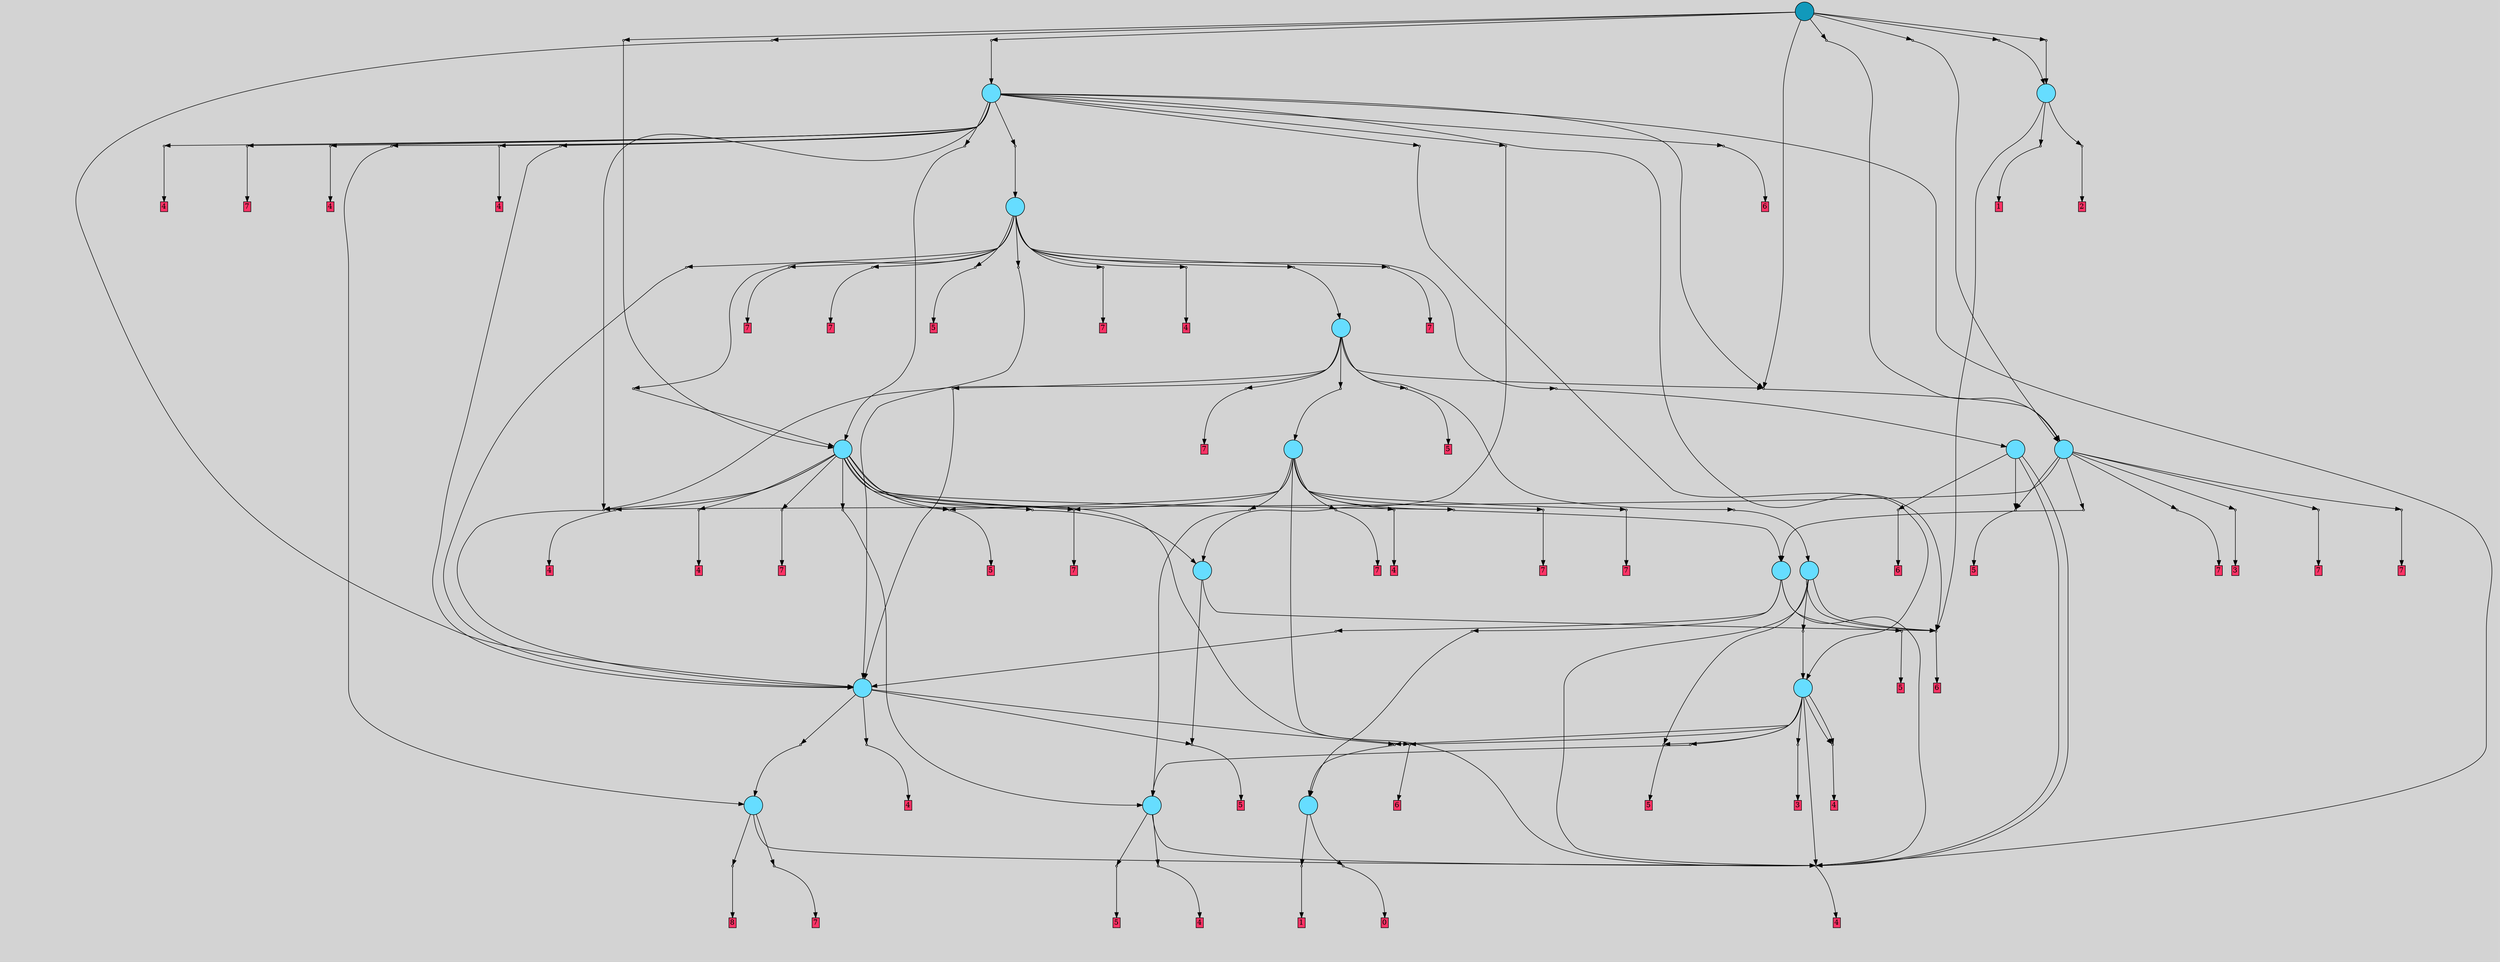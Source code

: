 // File exported with GEGELATI v1.3.1
// On the 2024-04-09 01:37:55
// With the File::TPGGraphDotExporter
digraph{
	graph[pad = "0.212, 0.055" bgcolor = lightgray]
	node[shape=circle style = filled label = ""]
		T0 [fillcolor="#66ddff"]
		T1 [fillcolor="#66ddff"]
		T5 [fillcolor="#66ddff"]
		T7 [fillcolor="#66ddff"]
		T9 [fillcolor="#66ddff"]
		T29 [fillcolor="#66ddff"]
		T44 [fillcolor="#66ddff"]
		T60 [fillcolor="#66ddff"]
		T63 [fillcolor="#66ddff"]
		T110 [fillcolor="#66ddff"]
		T139 [fillcolor="#66ddff"]
		T199 [fillcolor="#66ddff"]
		T216 [fillcolor="#66ddff"]
		T342 [fillcolor="#66ddff"]
		T498 [fillcolor="#66ddff"]
		T604 [fillcolor="#66ddff"]
		T876 [fillcolor="#1199bb"]
		P19604 [fillcolor="#cccccc" shape=point] //
		I19604 [shape=box style=invis label="5|1&3|4#0|1&#92;n1|3&1|0#0|6&#92;n0|4&4|6#3|7&#92;n2|5&4|2#0|6&#92;n5|6&2|6#0|0&#92;n6|6&1|3#0|4&#92;n4|3&3|6#3|3&#92;n2|1&0|3#0|5&#92;n6|0&2|5#0|1&#92;n"]
		P19604 -> I19604[style=invis]
		A8483 [fillcolor="#ff3366" shape=box margin=0.03 width=0 height=0 label="0"]
		T0 -> P19604 -> A8483
		P19605 [fillcolor="#cccccc" shape=point] //
		I19605 [shape=box style=invis label="1|2&1|0#2|1&#92;n0|1&3|7#4|0&#92;n3|4&4|4#3|3&#92;n4|6&0|0#3|5&#92;n2|0&3|1#2|7&#92;n7|0&1|3#0|6&#92;n7|6&0|4#0|6&#92;n5|1&2|0#0|5&#92;n"]
		P19605 -> I19605[style=invis]
		A8484 [fillcolor="#ff3366" shape=box margin=0.03 width=0 height=0 label="1"]
		T0 -> P19605 -> A8484
		P19606 [fillcolor="#cccccc" shape=point] //
		I19606 [shape=box style=invis label="5|7&0|0#3|0&#92;n7|0&1|7#3|0&#92;n"]
		P19606 -> I19606[style=invis]
		A8485 [fillcolor="#ff3366" shape=box margin=0.03 width=0 height=0 label="1"]
		T1 -> P19606 -> A8485
		P19607 [fillcolor="#cccccc" shape=point] //
		I19607 [shape=box style=invis label="7|0&2|7#0|0&#92;n7|4&2|1#0|3&#92;n3|7&2|4#0|1&#92;n7|4&2|1#2|2&#92;n5|7&3|0#3|4&#92;n"]
		P19607 -> I19607[style=invis]
		A8486 [fillcolor="#ff3366" shape=box margin=0.03 width=0 height=0 label="2"]
		T1 -> P19607 -> A8486
		P19608 [fillcolor="#cccccc" shape=point] //
		I19608 [shape=box style=invis label="6|4&0|4#1|3&#92;n1|2&0|3#3|6&#92;n5|4&2|5#4|3&#92;n"]
		P19608 -> I19608[style=invis]
		A8487 [fillcolor="#ff3366" shape=box margin=0.03 width=0 height=0 label="5"]
		T5 -> P19608 -> A8487
		P19609 [fillcolor="#cccccc" shape=point] //
		I19609 [shape=box style=invis label="4|4&1|4#4|4&#92;n2|2&0|6#2|2&#92;n4|3&3|6#1|7&#92;n7|6&4|0#1|7&#92;n"]
		P19609 -> I19609[style=invis]
		A8488 [fillcolor="#ff3366" shape=box margin=0.03 width=0 height=0 label="6"]
		T5 -> P19609 -> A8488
		P19610 [fillcolor="#cccccc" shape=point] //
		I19610 [shape=box style=invis label="1|1&1|1#2|4&#92;n3|3&4|3#2|5&#92;n7|4&1|4#2|5&#92;n5|1&3|1#0|0&#92;n6|0&3|3#3|4&#92;n1|0&0|2#1|4&#92;n6|1&0|7#4|3&#92;n5|2&0|5#1|3&#92;n3|4&0|7#3|0&#92;n"]
		P19610 -> I19610[style=invis]
		A8489 [fillcolor="#ff3366" shape=box margin=0.03 width=0 height=0 label="7"]
		T7 -> P19610 -> A8489
		P19611 [fillcolor="#cccccc" shape=point] //
		I19611 [shape=box style=invis label="0|2&4|7#4|4&#92;n7|4&4|5#3|7&#92;n5|1&1|4#3|1&#92;n3|6&3|3#3|0&#92;n0|7&3|2#1|0&#92;n7|7&1|1#0|1&#92;n4|4&1|2#3|7&#92;n3|0&2|5#4|6&#92;n"]
		P19611 -> I19611[style=invis]
		A8490 [fillcolor="#ff3366" shape=box margin=0.03 width=0 height=0 label="8"]
		T7 -> P19611 -> A8490
		T1 -> P19609
		P19612 [fillcolor="#cccccc" shape=point] //
		I19612 [shape=box style=invis label="6|5&4|6#3|3&#92;n6|3&0|7#0|4&#92;n6|1&0|7#4|4&#92;n0|6&1|1#2|4&#92;n2|5&0|2#1|2&#92;n3|3&2|4#0|1&#92;n"]
		P19612 -> I19612[style=invis]
		A8491 [fillcolor="#ff3366" shape=box margin=0.03 width=0 height=0 label="4"]
		T7 -> P19612 -> A8491
		T9 -> P19612
		P19613 [fillcolor="#cccccc" shape=point] //
		I19613 [shape=box style=invis label="4|6&1|0#2|7&#92;n2|3&2|0#0|3&#92;n6|0&4|1#1|5&#92;n5|4&4|7#0|2&#92;n3|3&1|4#3|1&#92;n5|0&4|1#1|1&#92;n4|4&2|2#0|0&#92;n1|0&3|4#1|1&#92;n"]
		P19613 -> I19613[style=invis]
		A8492 [fillcolor="#ff3366" shape=box margin=0.03 width=0 height=0 label="5"]
		T9 -> P19613 -> A8492
		P19614 [fillcolor="#cccccc" shape=point] //
		I19614 [shape=box style=invis label="6|1&0|7#4|4&#92;n6|5&4|6#3|3&#92;n0|6&1|1#2|0&#92;n2|5&0|2#1|2&#92;n3|3&2|4#0|1&#92;n"]
		P19614 -> I19614[style=invis]
		A8493 [fillcolor="#ff3366" shape=box margin=0.03 width=0 height=0 label="4"]
		T9 -> P19614 -> A8493
		P19615 [fillcolor="#cccccc" shape=point] //
		I19615 [shape=box style=invis label="1|5&0|2#1|2&#92;n6|5&4|6#1|3&#92;n0|6&4|1#4|4&#92;n0|0&0|4#1|6&#92;n2|3&2|4#0|0&#92;n"]
		P19615 -> I19615[style=invis]
		T29 -> P19615 -> T0
		P19616 [fillcolor="#cccccc" shape=point] //
		I19616 [shape=box style=invis label="3|3&1|4#3|1&#92;n4|5&1|1#2|6&#92;n2|3&2|0#0|3&#92;n5|4&4|7#0|2&#92;n5|0&4|1#1|1&#92;n4|6&0|0#2|7&#92;n6|0&4|1#1|5&#92;n0|4&3|1#0|3&#92;n4|2&2|2#0|0&#92;n1|0&3|4#1|1&#92;n"]
		P19616 -> I19616[style=invis]
		T29 -> P19616 -> T7
		T29 -> P19608
		P19617 [fillcolor="#cccccc" shape=point] //
		I19617 [shape=box style=invis label="3|3&2|4#0|1&#92;n6|3&0|6#0|4&#92;n6|1&0|7#4|4&#92;n0|6&1|1#2|4&#92;n6|5&4|6#3|3&#92;n4|3&1|6#2|0&#92;n"]
		P19617 -> I19617[style=invis]
		A8494 [fillcolor="#ff3366" shape=box margin=0.03 width=0 height=0 label="4"]
		T29 -> P19617 -> A8494
		T44 -> P19612
		P19618 [fillcolor="#cccccc" shape=point] //
		I19618 [shape=box style=invis label="0|5&0|3#0|0&#92;n1|0&3|2#0|3&#92;n3|4&0|4#1|3&#92;n7|1&3|0#1|1&#92;n"]
		P19618 -> I19618[style=invis]
		A8495 [fillcolor="#ff3366" shape=box margin=0.03 width=0 height=0 label="5"]
		T44 -> P19618 -> A8495
		P19619 [fillcolor="#cccccc" shape=point] //
		I19619 [shape=box style=invis label="6|1&0|5#0|5&#92;n3|0&0|1#4|3&#92;n"]
		P19619 -> I19619[style=invis]
		A8496 [fillcolor="#ff3366" shape=box margin=0.03 width=0 height=0 label="6"]
		T44 -> P19619 -> A8496
		T44 -> P19612
		P19620 [fillcolor="#cccccc" shape=point] //
		I19620 [shape=box style=invis label="3|6&2|4#4|0&#92;n5|5&2|7#3|3&#92;n4|6&1|5#1|2&#92;n6|7&4|4#2|5&#92;n6|3&1|2#2|6&#92;n6|0&1|1#1|3&#92;n0|7&4|3#4|4&#92;n"]
		P19620 -> I19620[style=invis]
		T60 -> P19620 -> T29
		P19621 [fillcolor="#cccccc" shape=point] //
		I19621 [shape=box style=invis label="3|3&1|4#3|1&#92;n2|3&2|0#0|3&#92;n6|0&4|1#1|5&#92;n5|4&4|7#0|2&#92;n4|6&1|0#2|7&#92;n5|0&4|1#1|1&#92;n4|2&2|2#0|0&#92;n1|0&3|4#1|1&#92;n2|6&1|3#4|0&#92;n"]
		P19621 -> I19621[style=invis]
		A8497 [fillcolor="#ff3366" shape=box margin=0.03 width=0 height=0 label="5"]
		T60 -> P19621 -> A8497
		T60 -> P19612
		P19622 [fillcolor="#cccccc" shape=point] //
		I19622 [shape=box style=invis label="5|4&0|0#3|5&#92;n3|5&1|6#0|2&#92;n6|2&0|5#4|0&#92;n2|6&2|4#3|3&#92;n4|1&3|6#1|2&#92;n2|4&3|5#0|6&#92;n3|2&2|4#0|5&#92;n3|1&2|4#2|4&#92;n"]
		P19622 -> I19622[style=invis]
		T60 -> P19622 -> T0
		T63 -> P19612
		P19623 [fillcolor="#cccccc" shape=point] //
		I19623 [shape=box style=invis label="1|0&3|4#1|1&#92;n2|3&2|0#0|3&#92;n6|0&4|1#1|5&#92;n5|4&4|7#0|2&#92;n4|6&1|0#2|7&#92;n5|0&4|1#1|1&#92;n3|4&3|5#1|1&#92;n4|2&2|1#0|0&#92;n3|3&1|4#3|1&#92;n2|6&1|3#4|0&#92;n"]
		P19623 -> I19623[style=invis]
		A8498 [fillcolor="#ff3366" shape=box margin=0.03 width=0 height=0 label="5"]
		T63 -> P19623 -> A8498
		P19624 [fillcolor="#cccccc" shape=point] //
		I19624 [shape=box style=invis label="5|4&0|5#4|6&#92;n0|3&1|1#2|6&#92;n"]
		P19624 -> I19624[style=invis]
		A8499 [fillcolor="#ff3366" shape=box margin=0.03 width=0 height=0 label="6"]
		T63 -> P19624 -> A8499
		P19625 [fillcolor="#cccccc" shape=point] //
		I19625 [shape=box style=invis label="3|5&1|6#0|2&#92;n6|2&0|5#4|0&#92;n2|6&2|4#3|3&#92;n5|4&0|0#3|6&#92;n1|5&2|2#0|7&#92;n2|4&3|5#0|6&#92;n3|2&2|4#0|5&#92;n3|1&2|4#2|4&#92;n"]
		P19625 -> I19625[style=invis]
		A8500 [fillcolor="#ff3366" shape=box margin=0.03 width=0 height=0 label="4"]
		T63 -> P19625 -> A8500
		P19626 [fillcolor="#cccccc" shape=point] //
		I19626 [shape=box style=invis label="5|1&1|0#3|6&#92;n0|0&3|7#2|3&#92;n"]
		P19626 -> I19626[style=invis]
		A8501 [fillcolor="#ff3366" shape=box margin=0.03 width=0 height=0 label="3"]
		T63 -> P19626 -> A8501
		T63 -> P19615
		P19627 [fillcolor="#cccccc" shape=point] //
		I19627 [shape=box style=invis label="4|0&4|1#1|5&#92;n2|3&2|0#0|3&#92;n3|3&1|4#3|1&#92;n5|4&4|7#0|2&#92;n4|2&2|2#1|0&#92;n2|6&1|3#4|0&#92;n1|0&3|4#1|1&#92;n5|0&4|1#1|1&#92;n"]
		P19627 -> I19627[style=invis]
		T63 -> P19627 -> T9
		T63 -> P19625
		T110 -> P19609
		P19628 [fillcolor="#cccccc" shape=point] //
		I19628 [shape=box style=invis label="3|4&0|4#1|3&#92;n3|4&1|7#3|1&#92;n1|0&3|2#0|3&#92;n3|4&4|2#0|7&#92;n0|5&0|3#2|0&#92;n7|1&3|0#1|2&#92;n"]
		P19628 -> I19628[style=invis]
		T110 -> P19628 -> T63
		T110 -> P19612
		T110 -> P19623
		T110 -> P19609
		P19629 [fillcolor="#cccccc" shape=point] //
		I19629 [shape=box style=invis label="1|0&3|2#0|3&#92;n0|5&0|3#3|0&#92;n2|2&0|3#2|3&#92;n3|4&0|4#1|3&#92;n"]
		P19629 -> I19629[style=invis]
		A8502 [fillcolor="#ff3366" shape=box margin=0.03 width=0 height=0 label="5"]
		T139 -> P19629 -> A8502
		P19630 [fillcolor="#cccccc" shape=point] //
		I19630 [shape=box style=invis label="1|1&1|1#2|4&#92;n1|6&3|3#4|3&#92;n6|0&3|3#3|4&#92;n3|3&4|3#2|5&#92;n7|4&1|4#2|5&#92;n2|2&3|7#1|5&#92;n1|0&0|2#1|4&#92;n6|1&0|7#4|3&#92;n5|2&0|5#1|3&#92;n"]
		P19630 -> I19630[style=invis]
		A8503 [fillcolor="#ff3366" shape=box margin=0.03 width=0 height=0 label="7"]
		T139 -> P19630 -> A8503
		P19631 [fillcolor="#cccccc" shape=point] //
		I19631 [shape=box style=invis label="1|1&1|1#2|4&#92;n3|4&0|7#3|0&#92;n3|3&4|3#2|5&#92;n7|4&1|4#2|5&#92;n5|1&3|1#0|0&#92;n2|0&3|3#3|4&#92;n1|0&0|2#3|4&#92;n6|1&0|7#4|3&#92;n5|2&0|5#1|3&#92;n6|4&2|4#1|4&#92;n"]
		P19631 -> I19631[style=invis]
		A8504 [fillcolor="#ff3366" shape=box margin=0.03 width=0 height=0 label="7"]
		T139 -> P19631 -> A8504
		P19632 [fillcolor="#cccccc" shape=point] //
		I19632 [shape=box style=invis label="6|3&3|7#0|4&#92;n6|5&4|6#3|3&#92;n6|1&0|7#4|4&#92;n0|6&1|1#2|4&#92;n3|0&3|4#4|7&#92;n2|5&0|2#1|2&#92;n3|3&2|4#0|1&#92;n"]
		P19632 -> I19632[style=invis]
		A8505 [fillcolor="#ff3366" shape=box margin=0.03 width=0 height=0 label="4"]
		T139 -> P19632 -> A8505
		P19633 [fillcolor="#cccccc" shape=point] //
		I19633 [shape=box style=invis label="1|1&1|1#2|4&#92;n7|4&1|4#2|5&#92;n5|2&0|5#1|3&#92;n6|1&0|7#4|3&#92;n1|0&0|2#1|4&#92;n5|1&3|1#0|0&#92;n3|4&0|7#4|0&#92;n"]
		P19633 -> I19633[style=invis]
		A8506 [fillcolor="#ff3366" shape=box margin=0.03 width=0 height=0 label="7"]
		T139 -> P19633 -> A8506
		P19634 [fillcolor="#cccccc" shape=point] //
		I19634 [shape=box style=invis label="0|4&0|0#4|1&#92;n4|2&2|7#4|6&#92;n1|4&0|5#3|4&#92;n2|7&3|4#2|7&#92;n5|0&2|4#2|3&#92;n3|4&0|1#1|0&#92;n"]
		P19634 -> I19634[style=invis]
		T139 -> P19634 -> T9
		P19635 [fillcolor="#cccccc" shape=point] //
		I19635 [shape=box style=invis label="3|6&2|7#0|5&#92;n7|4&0|5#4|6&#92;n5|4&2|4#0|7&#92;n6|4&4|2#0|2&#92;n5|3&4|4#1|0&#92;n0|3&3|1#2|4&#92;n0|0&3|0#3|7&#92;n"]
		P19635 -> I19635[style=invis]
		T139 -> P19635 -> T60
		P19636 [fillcolor="#cccccc" shape=point] //
		I19636 [shape=box style=invis label="6|4&2|4#1|4&#92;n1|1&1|1#2|4&#92;n3|3&0|3#2|5&#92;n7|4&1|4#2|5&#92;n5|1&3|1#0|0&#92;n1|0&0|2#3|4&#92;n6|1&0|7#4|3&#92;n5|2&0|5#1|3&#92;n3|4&0|7#3|0&#92;n"]
		P19636 -> I19636[style=invis]
		A8507 [fillcolor="#ff3366" shape=box margin=0.03 width=0 height=0 label="7"]
		T139 -> P19636 -> A8507
		T139 -> P19612
		T199 -> P19631
		P19637 [fillcolor="#cccccc" shape=point] //
		I19637 [shape=box style=invis label="6|3&3|7#0|4&#92;n3|3&2|4#0|1&#92;n6|1&0|7#4|4&#92;n0|6&1|1#2|4&#92;n3|0&1|4#4|7&#92;n2|5&0|2#1|2&#92;n6|5&4|6#3|3&#92;n"]
		P19637 -> I19637[style=invis]
		A8508 [fillcolor="#ff3366" shape=box margin=0.03 width=0 height=0 label="4"]
		T199 -> P19637 -> A8508
		P19638 [fillcolor="#cccccc" shape=point] //
		I19638 [shape=box style=invis label="5|2&4|3#1|2&#92;n1|4&0|2#3|4&#92;n2|7&3|4#2|7&#92;n1|4&0|3#1|1&#92;n5|0&2|2#2|3&#92;n4|2&2|7#4|6&#92;n"]
		P19638 -> I19638[style=invis]
		T199 -> P19638 -> T9
		P19639 [fillcolor="#cccccc" shape=point] //
		I19639 [shape=box style=invis label="3|6&2|7#0|5&#92;n5|3&4|4#1|0&#92;n5|4&2|4#0|7&#92;n6|4&2|2#0|2&#92;n7|4&0|5#4|6&#92;n0|3&3|1#2|4&#92;n0|0&3|0#3|7&#92;n"]
		P19639 -> I19639[style=invis]
		T199 -> P19639 -> T5
		T199 -> P19624
		T199 -> P19629
		T199 -> P19629
		P19640 [fillcolor="#cccccc" shape=point] //
		I19640 [shape=box style=invis label="1|1&2|6#2|6&#92;n4|0&3|7#4|4&#92;n1|6&3|4#3|1&#92;n0|6&4|1#2|0&#92;n"]
		P19640 -> I19640[style=invis]
		T199 -> P19640 -> T29
		P19641 [fillcolor="#cccccc" shape=point] //
		I19641 [shape=box style=invis label="7|4&2|4#2|5&#92;n1|1&1|1#2|4&#92;n6|1&0|7#4|3&#92;n4|0&4|1#4|1&#92;n3|4&0|7#3|0&#92;n1|0&0|2#1|4&#92;n1|0&3|3#3|4&#92;n5|2&0|5#1|3&#92;n0|6&3|2#4|2&#92;n5|1&3|1#0|0&#92;n"]
		P19641 -> I19641[style=invis]
		A8509 [fillcolor="#ff3366" shape=box margin=0.03 width=0 height=0 label="7"]
		T199 -> P19641 -> A8509
		T199 -> P19631
		P19642 [fillcolor="#cccccc" shape=point] //
		I19642 [shape=box style=invis label="3|3&2|4#0|1&#92;n6|3&0|6#0|4&#92;n6|1&0|7#4|4&#92;n2|3&0|3#2|2&#92;n0|6&1|1#2|4&#92;n6|5&4|6#3|3&#92;n"]
		P19642 -> I19642[style=invis]
		A8510 [fillcolor="#ff3366" shape=box margin=0.03 width=0 height=0 label="4"]
		T199 -> P19642 -> A8510
		T199 -> P19635
		P19643 [fillcolor="#cccccc" shape=point] //
		I19643 [shape=box style=invis label="4|4&3|7#2|7&#92;n6|0&3|2#0|6&#92;n"]
		P19643 -> I19643[style=invis]
		A8511 [fillcolor="#ff3366" shape=box margin=0.03 width=0 height=0 label="3"]
		T216 -> P19643 -> A8511
		T216 -> P19640
		P19644 [fillcolor="#cccccc" shape=point] //
		I19644 [shape=box style=invis label="5|2&0|5#1|3&#92;n1|0&0|4#1|4&#92;n7|4&1|4#2|5&#92;n6|0&3|4#3|4&#92;n3|3&4|3#2|5&#92;n6|1&0|7#4|3&#92;n1|1&1|1#2|4&#92;n3|4&0|7#3|0&#92;n"]
		P19644 -> I19644[style=invis]
		A8512 [fillcolor="#ff3366" shape=box margin=0.03 width=0 height=0 label="7"]
		T216 -> P19644 -> A8512
		T216 -> P19618
		P19645 [fillcolor="#cccccc" shape=point] //
		I19645 [shape=box style=invis label="1|1&1|1#2|4&#92;n6|4&2|4#1|4&#92;n7|4&1|4#2|5&#92;n5|1&3|1#0|0&#92;n6|0&3|3#3|4&#92;n1|0&0|2#3|4&#92;n0|4&2|5#4|4&#92;n6|1&0|7#4|3&#92;n5|2&0|5#1|3&#92;n3|4&0|7#3|0&#92;n"]
		P19645 -> I19645[style=invis]
		A8513 [fillcolor="#ff3366" shape=box margin=0.03 width=0 height=0 label="7"]
		T216 -> P19645 -> A8513
		P19646 [fillcolor="#cccccc" shape=point] //
		I19646 [shape=box style=invis label="3|6&2|7#0|5&#92;n0|0&3|0#3|7&#92;n6|1&1|3#0|3&#92;n0|3&3|1#2|4&#92;n6|4&4|6#0|2&#92;n5|1&4|4#1|0&#92;n5|4&2|4#0|7&#92;n"]
		P19646 -> I19646[style=invis]
		T216 -> P19646 -> T60
		P19647 [fillcolor="#cccccc" shape=point] //
		I19647 [shape=box style=invis label="1|1&1|1#2|4&#92;n3|3&0|3#2|5&#92;n7|4&1|4#2|5&#92;n1|0&0|2#3|1&#92;n6|1&0|5#2|0&#92;n5|1&3|1#0|0&#92;n6|1&0|7#4|3&#92;n5|2&0|5#1|3&#92;n3|4&0|7#3|0&#92;n"]
		P19647 -> I19647[style=invis]
		A8514 [fillcolor="#ff3366" shape=box margin=0.03 width=0 height=0 label="7"]
		T216 -> P19647 -> A8514
		P19648 [fillcolor="#cccccc" shape=point] //
		I19648 [shape=box style=invis label="5|7&4|0#0|5&#92;n3|0&4|0#1|0&#92;n1|3&0|5#1|3&#92;n"]
		P19648 -> I19648[style=invis]
		T342 -> P19648 -> T139
		P19649 [fillcolor="#cccccc" shape=point] //
		I19649 [shape=box style=invis label="7|4&1|4#2|5&#92;n3|4&0|7#3|0&#92;n3|3&4|3#2|5&#92;n1|1&1|0#2|4&#92;n5|1&3|1#0|0&#92;n2|0&3|3#3|4&#92;n1|0&0|2#3|4&#92;n6|0&3|4#3|2&#92;n6|1&0|7#4|3&#92;n5|2&0|5#1|3&#92;n"]
		P19649 -> I19649[style=invis]
		T342 -> P19649 -> T216
		P19650 [fillcolor="#cccccc" shape=point] //
		I19650 [shape=box style=invis label="5|3&2|4#4|2&#92;n1|2&0|1#3|6&#92;n1|0&3|5#0|3&#92;n5|4&2|5#4|1&#92;n"]
		P19650 -> I19650[style=invis]
		A8515 [fillcolor="#ff3366" shape=box margin=0.03 width=0 height=0 label="5"]
		T342 -> P19650 -> A8515
		P19651 [fillcolor="#cccccc" shape=point] //
		I19651 [shape=box style=invis label="1|0&1|7#2|1&#92;n2|1&1|6#2|7&#92;n2|3&3|1#1|7&#92;n0|2&1|3#0|4&#92;n3|5&3|5#3|5&#92;n7|4&3|7#1|1&#92;n5|0&3|3#3|7&#92;n6|6&0|1#3|1&#92;n"]
		P19651 -> I19651[style=invis]
		T342 -> P19651 -> T29
		P19652 [fillcolor="#cccccc" shape=point] //
		I19652 [shape=box style=invis label="7|0&1|7#2|6&#92;n0|4&1|1#4|6&#92;n7|7&1|2#1|7&#92;n0|7&2|5#0|0&#92;n0|3&0|5#0|1&#92;n6|4&4|3#2|1&#92;n4|5&2|3#0|2&#92;n7|0&4|3#1|2&#92;n2|1&2|5#3|2&#92;n6|6&0|7#3|4&#92;n"]
		P19652 -> I19652[style=invis]
		T342 -> P19652 -> T110
		T342 -> P19640
		P19653 [fillcolor="#cccccc" shape=point] //
		I19653 [shape=box style=invis label="5|2&0|5#1|3&#92;n3|3&0|4#2|5&#92;n7|4&1|4#2|5&#92;n1|0&0|2#3|1&#92;n6|1&0|5#2|0&#92;n5|1&3|1#0|0&#92;n6|1&0|7#4|3&#92;n1|1&1|1#2|4&#92;n3|4&0|7#3|0&#92;n"]
		P19653 -> I19653[style=invis]
		A8516 [fillcolor="#ff3366" shape=box margin=0.03 width=0 height=0 label="7"]
		T342 -> P19653 -> A8516
		P19654 [fillcolor="#cccccc" shape=point] //
		I19654 [shape=box style=invis label="6|4&4|4#2|3&#92;n2|0&1|3#3|3&#92;n3|4&0|1#1|3&#92;n5|3&0|7#0|4&#92;n7|5&4|5#4|2&#92;n4|2&2|7#4|6&#92;n"]
		P19654 -> I19654[style=invis]
		T498 -> P19654 -> T342
		P19655 [fillcolor="#cccccc" shape=point] //
		I19655 [shape=box style=invis label="7|4&1|4#2|5&#92;n1|1&1|1#2|3&#92;n5|2&1|5#1|3&#92;n6|4&2|0#1|4&#92;n5|1&3|1#0|0&#92;n1|0&0|2#3|4&#92;n6|1&0|7#4|3&#92;n5|5&0|4#2|4&#92;n3|4&0|7#3|0&#92;n"]
		P19655 -> I19655[style=invis]
		A8517 [fillcolor="#ff3366" shape=box margin=0.03 width=0 height=0 label="7"]
		T498 -> P19655 -> A8517
		P19656 [fillcolor="#cccccc" shape=point] //
		I19656 [shape=box style=invis label="7|7&2|3#1|2&#92;n5|0&3|2#0|4&#92;n"]
		P19656 -> I19656[style=invis]
		T498 -> P19656 -> T199
		P19657 [fillcolor="#cccccc" shape=point] //
		I19657 [shape=box style=invis label="1|1&1|1#2|4&#92;n1|0&0|4#1|4&#92;n3|3&4|3#2|5&#92;n1|6&3|1#4|2&#92;n5|0&3|4#3|4&#92;n7|4&1|4#2|5&#92;n1|1&2|7#0|6&#92;n5|2&0|5#1|3&#92;n"]
		P19657 -> I19657[style=invis]
		A8518 [fillcolor="#ff3366" shape=box margin=0.03 width=0 height=0 label="7"]
		T498 -> P19657 -> A8518
		P19658 [fillcolor="#cccccc" shape=point] //
		I19658 [shape=box style=invis label="4|2&2|2#0|0&#92;n0|0&4|1#1|1&#92;n6|0&4|1#1|5&#92;n2|3&1|0#0|3&#92;n4|6&1|5#2|7&#92;n1|4&4|7#0|2&#92;n1|0&3|5#1|1&#92;n2|6&1|3#4|0&#92;n"]
		P19658 -> I19658[style=invis]
		T498 -> P19658 -> T44
		P19659 [fillcolor="#cccccc" shape=point] //
		I19659 [shape=box style=invis label="5|1&3|1#0|0&#92;n3|4&0|7#3|0&#92;n3|3&4|3#2|5&#92;n7|0&1|4#2|2&#92;n1|1&1|1#2|4&#92;n6|4&2|4#1|4&#92;n6|1&0|7#4|3&#92;n7|4&0|5#3|0&#92;n5|2&0|5#1|3&#92;n1|0&0|2#3|4&#92;n"]
		P19659 -> I19659[style=invis]
		A8519 [fillcolor="#ff3366" shape=box margin=0.03 width=0 height=0 label="7"]
		T498 -> P19659 -> A8519
		P19660 [fillcolor="#cccccc" shape=point] //
		I19660 [shape=box style=invis label="4|5&4|3#2|0&#92;n3|4&1|7#3|1&#92;n1|0&3|2#0|3&#92;n7|1&3|0#1|1&#92;n3|4&4|4#1|3&#92;n"]
		P19660 -> I19660[style=invis]
		A8520 [fillcolor="#ff3366" shape=box margin=0.03 width=0 height=0 label="5"]
		T498 -> P19660 -> A8520
		P19661 [fillcolor="#cccccc" shape=point] //
		I19661 [shape=box style=invis label="6|0&0|0#0|7&#92;n1|6&3|4#3|4&#92;n1|1&2|6#2|6&#92;n"]
		P19661 -> I19661[style=invis]
		T498 -> P19661 -> T29
		P19662 [fillcolor="#cccccc" shape=point] //
		I19662 [shape=box style=invis label="5|0&3|4#3|7&#92;n1|0&0|4#1|4&#92;n7|4&1|4#2|5&#92;n1|1&1|1#2|4&#92;n2|4&0|0#3|0&#92;n3|4&0|7#3|0&#92;n5|2&0|5#1|3&#92;n3|3&4|3#2|5&#92;n"]
		P19662 -> I19662[style=invis]
		A8521 [fillcolor="#ff3366" shape=box margin=0.03 width=0 height=0 label="7"]
		T498 -> P19662 -> A8521
		P19663 [fillcolor="#cccccc" shape=point] //
		I19663 [shape=box style=invis label="7|2&4|2#2|3&#92;n6|5&4|6#3|3&#92;n6|1&0|7#4|4&#92;n6|3&0|7#0|4&#92;n5|0&4|2#3|3&#92;n0|6&1|1#2|4&#92;n3|3&2|4#2|1&#92;n2|5&0|5#1|2&#92;n"]
		P19663 -> I19663[style=invis]
		A8522 [fillcolor="#ff3366" shape=box margin=0.03 width=0 height=0 label="4"]
		T498 -> P19663 -> A8522
		P19664 [fillcolor="#cccccc" shape=point] //
		I19664 [shape=box style=invis label="5|2&4|6#2|3&#92;n0|6&4|1#2|0&#92;n1|3&3|1#2|4&#92;n5|0&4|4#1|4&#92;n1|1&2|6#2|6&#92;n3|4&2|4#4|3&#92;n"]
		P19664 -> I19664[style=invis]
		T498 -> P19664 -> T29
		P19665 [fillcolor="#cccccc" shape=point] //
		I19665 [shape=box style=invis label="2|6&1|5#4|0&#92;n3|3&4|4#3|1&#92;n7|4&3|1#0|5&#92;n2|3&2|0#0|3&#92;n5|0&4|1#1|1&#92;n2|3&0|7#0|7&#92;n4|2&2|2#0|0&#92;n1|0&3|4#1|1&#92;n2|4&1|7#1|3&#92;n6|0&0|1#1|5&#92;n"]
		P19665 -> I19665[style=invis]
		T604 -> P19665 -> T5
		P19666 [fillcolor="#cccccc" shape=point] //
		I19666 [shape=box style=invis label="7|2&1|3#2|6&#92;n2|7&1|4#4|3&#92;n5|5&3|6#2|2&#92;n2|3&4|7#3|0&#92;n7|7&0|1#2|1&#92;n2|1&3|2#4|4&#92;n3|3&4|7#2|0&#92;n3|0&0|5#3|3&#92;n"]
		P19666 -> I19666[style=invis]
		T604 -> P19666 -> T29
		P19667 [fillcolor="#cccccc" shape=point] //
		I19667 [shape=box style=invis label="3|3&1|4#3|1&#92;n2|3&2|0#0|3&#92;n5|0&4|1#1|1&#92;n5|4&4|7#0|2&#92;n4|2&2|2#1|0&#92;n4|0&4|1#1|5&#92;n3|0&3|4#1|1&#92;n2|2&2|3#4|0&#92;n"]
		P19667 -> I19667[style=invis]
		T604 -> P19667 -> T7
		T604 -> P19609
		T604 -> P19649
		P19668 [fillcolor="#cccccc" shape=point] //
		I19668 [shape=box style=invis label="3|4&0|7#0|4&#92;n1|0&4|7#2|0&#92;n"]
		P19668 -> I19668[style=invis]
		T604 -> P19668 -> T498
		P19669 [fillcolor="#cccccc" shape=point] //
		I19669 [shape=box style=invis label="3|0&2|5#4|1&#92;n3|7&1|3#4|2&#92;n7|6&0|6#3|1&#92;n7|2&1|6#3|2&#92;n"]
		P19669 -> I19669[style=invis]
		A8523 [fillcolor="#ff3366" shape=box margin=0.03 width=0 height=0 label="6"]
		T604 -> P19669 -> A8523
		P19670 [fillcolor="#cccccc" shape=point] //
		I19670 [shape=box style=invis label="6|5&4|6#3|3&#92;n3|3&2|4#2|1&#92;n6|7&1|3#0|5&#92;n6|1&0|7#4|4&#92;n5|0&4|2#0|3&#92;n0|6&1|2#2|4&#92;n2|5&0|2#1|2&#92;n6|3&0|7#0|4&#92;n"]
		P19670 -> I19670[style=invis]
		A8524 [fillcolor="#ff3366" shape=box margin=0.03 width=0 height=0 label="4"]
		T604 -> P19670 -> A8524
		T604 -> P19612
		P19671 [fillcolor="#cccccc" shape=point] //
		I19671 [shape=box style=invis label="1|1&2|3#0|6&#92;n1|0&0|4#1|4&#92;n7|4&1|4#2|5&#92;n1|6&1|1#2|4&#92;n2|4&0|5#3|0&#92;n3|3&4|3#2|5&#92;n5|0&3|4#3|7&#92;n5|2&0|5#1|3&#92;n3|4&0|7#3|0&#92;n"]
		P19671 -> I19671[style=invis]
		A8525 [fillcolor="#ff3366" shape=box margin=0.03 width=0 height=0 label="7"]
		T604 -> P19671 -> A8525
		P19672 [fillcolor="#cccccc" shape=point] //
		I19672 [shape=box style=invis label="4|1&2|7#3|5&#92;n5|1&1|6#4|2&#92;n6|0&0|3#3|2&#92;n2|1&1|4#3|1&#92;n"]
		P19672 -> I19672[style=invis]
		T604 -> P19672 -> T63
		P19673 [fillcolor="#cccccc" shape=point] //
		I19673 [shape=box style=invis label="3|0&3|4#4|6&#92;n5|2&0|1#0|3&#92;n0|5&0|4#2|2&#92;n6|7&3|5#3|4&#92;n1|4&3|7#1|1&#92;n4|5&2|5#4|7&#92;n6|3&4|3#4|4&#92;n"]
		P19673 -> I19673[style=invis]
		A8526 [fillcolor="#ff3366" shape=box margin=0.03 width=0 height=0 label="4"]
		T604 -> P19673 -> A8526
		T604 -> P19640
		P19674 [fillcolor="#cccccc" shape=point] //
		I19674 [shape=box style=invis label="6|5&4|6#3|3&#92;n3|3&2|4#2|1&#92;n6|7&1|3#0|5&#92;n6|1&0|7#4|4&#92;n0|6&1|2#2|3&#92;n0|4&1|3#2|7&#92;n5|0&4|2#0|3&#92;n2|5&0|2#1|2&#92;n6|3&0|7#0|4&#92;n"]
		P19674 -> I19674[style=invis]
		A8527 [fillcolor="#ff3366" shape=box margin=0.03 width=0 height=0 label="4"]
		T604 -> P19674 -> A8527
		P19675 [fillcolor="#cccccc" shape=point] //
		I19675 [shape=box style=invis label="4|4&4|7#1|6&#92;n3|5&0|6#2|3&#92;n1|0&1|4#2|0&#92;n"]
		P19675 -> I19675[style=invis]
		T604 -> P19675 -> T199
		P19676 [fillcolor="#cccccc" shape=point] //
		I19676 [shape=box style=invis label="6|7&1|1#4|3&#92;n5|1&3|3#2|4&#92;n4|0&0|5#0|2&#92;n6|3&0|7#0|1&#92;n0|2&2|3#2|2&#92;n3|0&3|1#3|0&#92;n3|4&1|7#3|6&#92;n2|1&1|1#0|0&#92;n"]
		P19676 -> I19676[style=invis]
		T876 -> P19676 -> T216
		P19677 [fillcolor="#cccccc" shape=point] //
		I19677 [shape=box style=invis label="5|1&1|0#4|6&#92;n3|0&3|7#2|3&#92;n"]
		P19677 -> I19677[style=invis]
		T876 -> P19677 -> T1
		P19678 [fillcolor="#cccccc" shape=point] //
		I19678 [shape=box style=invis label="2|2&2|0#1|6&#92;n6|5&4|6#3|5&#92;n2|5&0|2#1|2&#92;n1|0&0|7#4|4&#92;n6|3&1|7#2|4&#92;n"]
		P19678 -> I19678[style=invis]
		T876 -> P19678 -> T604
		P19679 [fillcolor="#cccccc" shape=point] //
		I19679 [shape=box style=invis label="0|5&3|1#1|5&#92;n4|0&3|0#1|5&#92;n6|5&3|1#0|2&#92;n"]
		P19679 -> I19679[style=invis]
		T876 -> P19679 -> T29
		P19680 [fillcolor="#cccccc" shape=point] //
		I19680 [shape=box style=invis label="3|0&3|7#2|3&#92;n5|1&1|0#3|6&#92;n"]
		P19680 -> I19680[style=invis]
		T876 -> P19680 -> T1
		P19681 [fillcolor="#cccccc" shape=point] //
		I19681 [shape=box style=invis label="1|0&0|2#1|7&#92;n"]
		P19681 -> I19681[style=invis]
		T876 -> P19681 -> T199
		T876 -> P19649
		P19682 [fillcolor="#cccccc" shape=point] //
		I19682 [shape=box style=invis label="6|1&1|1#4|3&#92;n5|1&3|3#2|4&#92;n6|3&0|7#0|1&#92;n4|0&0|5#0|2&#92;n3|0&3|1#3|0&#92;n3|4&1|7#3|6&#92;n2|1&1|1#0|0&#92;n"]
		P19682 -> I19682[style=invis]
		T876 -> P19682 -> T216
		{ rank= same T876 }
}

